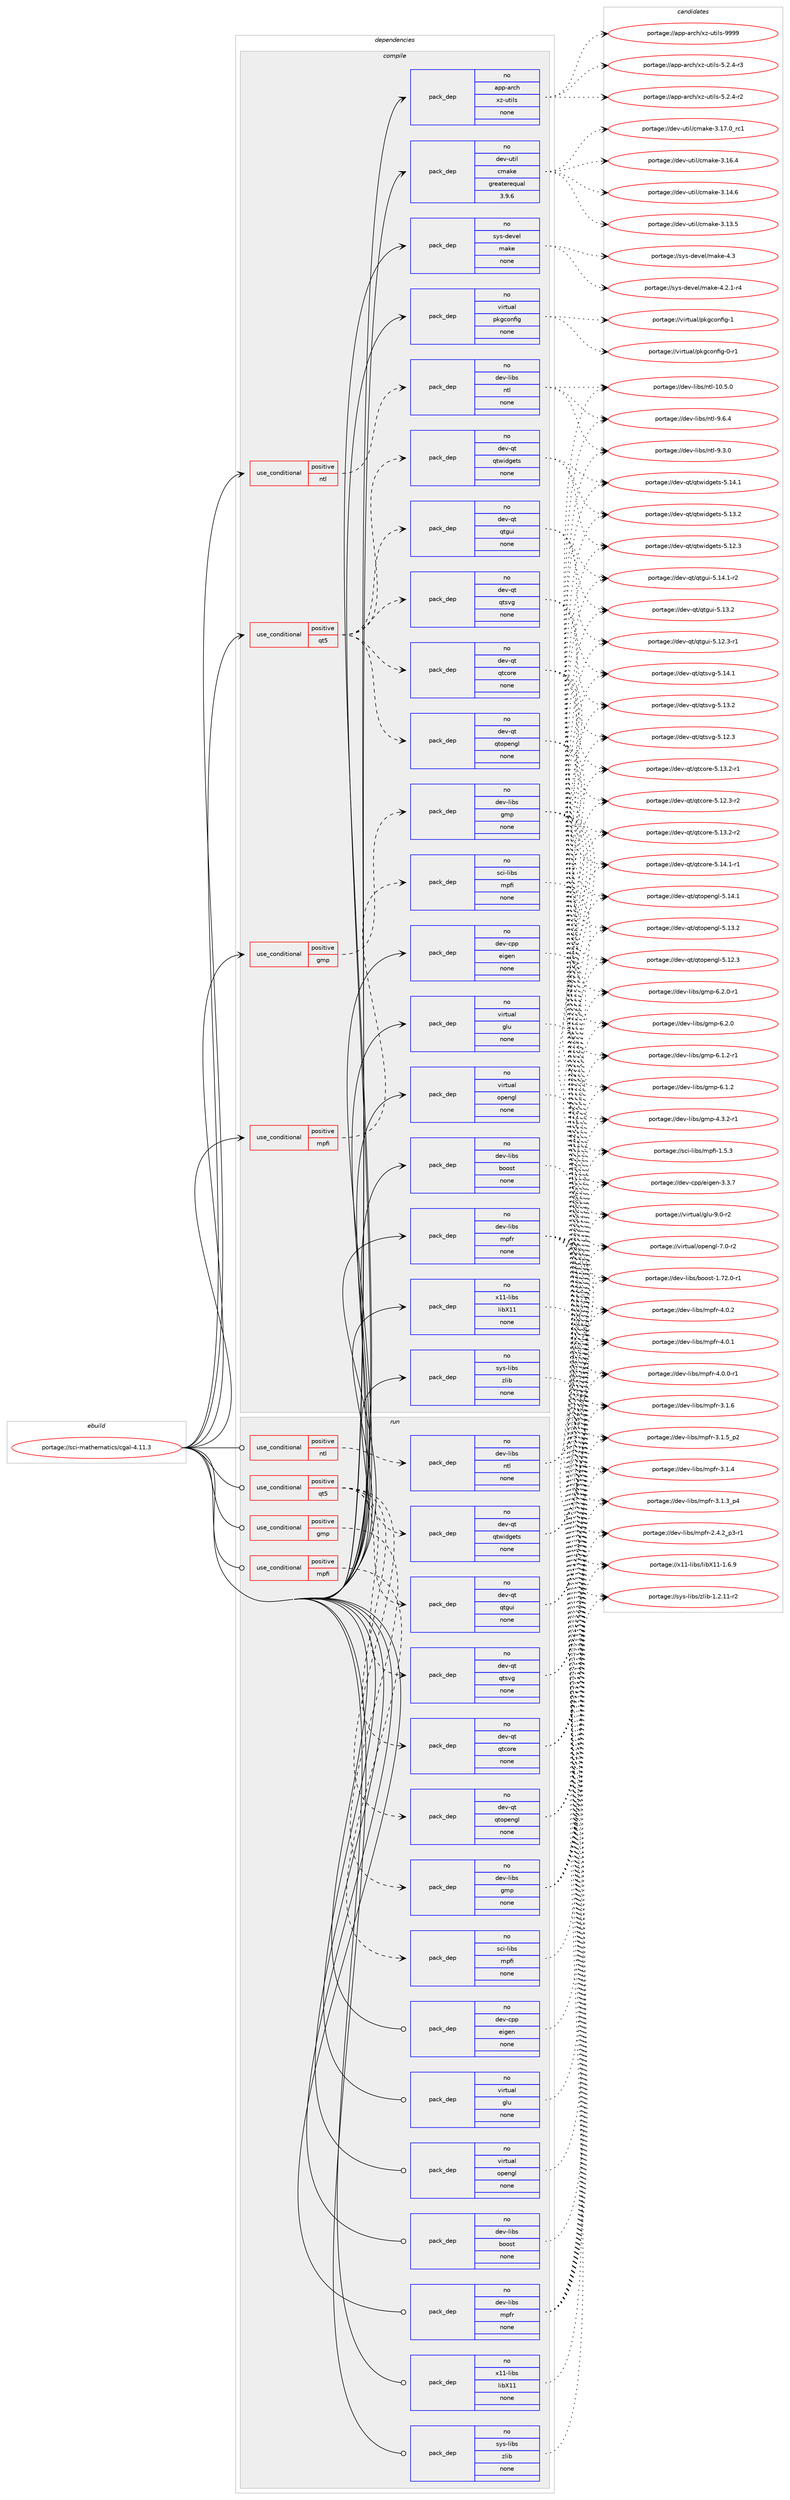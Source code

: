 digraph prolog {

# *************
# Graph options
# *************

newrank=true;
concentrate=true;
compound=true;
graph [rankdir=LR,fontname=Helvetica,fontsize=10,ranksep=1.5];#, ranksep=2.5, nodesep=0.2];
edge  [arrowhead=vee];
node  [fontname=Helvetica,fontsize=10];

# **********
# The ebuild
# **********

subgraph cluster_leftcol {
color=gray;
rank=same;
label=<<i>ebuild</i>>;
id [label="portage://sci-mathematics/cgal-4.11.3", color=red, width=4, href="../sci-mathematics/cgal-4.11.3.svg"];
}

# ****************
# The dependencies
# ****************

subgraph cluster_midcol {
color=gray;
label=<<i>dependencies</i>>;
subgraph cluster_compile {
fillcolor="#eeeeee";
style=filled;
label=<<i>compile</i>>;
subgraph cond17360 {
dependency87173 [label=<<TABLE BORDER="0" CELLBORDER="1" CELLSPACING="0" CELLPADDING="4"><TR><TD ROWSPAN="3" CELLPADDING="10">use_conditional</TD></TR><TR><TD>positive</TD></TR><TR><TD>gmp</TD></TR></TABLE>>, shape=none, color=red];
subgraph pack68331 {
dependency87174 [label=<<TABLE BORDER="0" CELLBORDER="1" CELLSPACING="0" CELLPADDING="4" WIDTH="220"><TR><TD ROWSPAN="6" CELLPADDING="30">pack_dep</TD></TR><TR><TD WIDTH="110">no</TD></TR><TR><TD>dev-libs</TD></TR><TR><TD>gmp</TD></TR><TR><TD>none</TD></TR><TR><TD></TD></TR></TABLE>>, shape=none, color=blue];
}
dependency87173:e -> dependency87174:w [weight=20,style="dashed",arrowhead="vee"];
}
id:e -> dependency87173:w [weight=20,style="solid",arrowhead="vee"];
subgraph cond17361 {
dependency87175 [label=<<TABLE BORDER="0" CELLBORDER="1" CELLSPACING="0" CELLPADDING="4"><TR><TD ROWSPAN="3" CELLPADDING="10">use_conditional</TD></TR><TR><TD>positive</TD></TR><TR><TD>mpfi</TD></TR></TABLE>>, shape=none, color=red];
subgraph pack68332 {
dependency87176 [label=<<TABLE BORDER="0" CELLBORDER="1" CELLSPACING="0" CELLPADDING="4" WIDTH="220"><TR><TD ROWSPAN="6" CELLPADDING="30">pack_dep</TD></TR><TR><TD WIDTH="110">no</TD></TR><TR><TD>sci-libs</TD></TR><TR><TD>mpfi</TD></TR><TR><TD>none</TD></TR><TR><TD></TD></TR></TABLE>>, shape=none, color=blue];
}
dependency87175:e -> dependency87176:w [weight=20,style="dashed",arrowhead="vee"];
}
id:e -> dependency87175:w [weight=20,style="solid",arrowhead="vee"];
subgraph cond17362 {
dependency87177 [label=<<TABLE BORDER="0" CELLBORDER="1" CELLSPACING="0" CELLPADDING="4"><TR><TD ROWSPAN="3" CELLPADDING="10">use_conditional</TD></TR><TR><TD>positive</TD></TR><TR><TD>ntl</TD></TR></TABLE>>, shape=none, color=red];
subgraph pack68333 {
dependency87178 [label=<<TABLE BORDER="0" CELLBORDER="1" CELLSPACING="0" CELLPADDING="4" WIDTH="220"><TR><TD ROWSPAN="6" CELLPADDING="30">pack_dep</TD></TR><TR><TD WIDTH="110">no</TD></TR><TR><TD>dev-libs</TD></TR><TR><TD>ntl</TD></TR><TR><TD>none</TD></TR><TR><TD></TD></TR></TABLE>>, shape=none, color=blue];
}
dependency87177:e -> dependency87178:w [weight=20,style="dashed",arrowhead="vee"];
}
id:e -> dependency87177:w [weight=20,style="solid",arrowhead="vee"];
subgraph cond17363 {
dependency87179 [label=<<TABLE BORDER="0" CELLBORDER="1" CELLSPACING="0" CELLPADDING="4"><TR><TD ROWSPAN="3" CELLPADDING="10">use_conditional</TD></TR><TR><TD>positive</TD></TR><TR><TD>qt5</TD></TR></TABLE>>, shape=none, color=red];
subgraph pack68334 {
dependency87180 [label=<<TABLE BORDER="0" CELLBORDER="1" CELLSPACING="0" CELLPADDING="4" WIDTH="220"><TR><TD ROWSPAN="6" CELLPADDING="30">pack_dep</TD></TR><TR><TD WIDTH="110">no</TD></TR><TR><TD>dev-qt</TD></TR><TR><TD>qtcore</TD></TR><TR><TD>none</TD></TR><TR><TD></TD></TR></TABLE>>, shape=none, color=blue];
}
dependency87179:e -> dependency87180:w [weight=20,style="dashed",arrowhead="vee"];
subgraph pack68335 {
dependency87181 [label=<<TABLE BORDER="0" CELLBORDER="1" CELLSPACING="0" CELLPADDING="4" WIDTH="220"><TR><TD ROWSPAN="6" CELLPADDING="30">pack_dep</TD></TR><TR><TD WIDTH="110">no</TD></TR><TR><TD>dev-qt</TD></TR><TR><TD>qtgui</TD></TR><TR><TD>none</TD></TR><TR><TD></TD></TR></TABLE>>, shape=none, color=blue];
}
dependency87179:e -> dependency87181:w [weight=20,style="dashed",arrowhead="vee"];
subgraph pack68336 {
dependency87182 [label=<<TABLE BORDER="0" CELLBORDER="1" CELLSPACING="0" CELLPADDING="4" WIDTH="220"><TR><TD ROWSPAN="6" CELLPADDING="30">pack_dep</TD></TR><TR><TD WIDTH="110">no</TD></TR><TR><TD>dev-qt</TD></TR><TR><TD>qtopengl</TD></TR><TR><TD>none</TD></TR><TR><TD></TD></TR></TABLE>>, shape=none, color=blue];
}
dependency87179:e -> dependency87182:w [weight=20,style="dashed",arrowhead="vee"];
subgraph pack68337 {
dependency87183 [label=<<TABLE BORDER="0" CELLBORDER="1" CELLSPACING="0" CELLPADDING="4" WIDTH="220"><TR><TD ROWSPAN="6" CELLPADDING="30">pack_dep</TD></TR><TR><TD WIDTH="110">no</TD></TR><TR><TD>dev-qt</TD></TR><TR><TD>qtsvg</TD></TR><TR><TD>none</TD></TR><TR><TD></TD></TR></TABLE>>, shape=none, color=blue];
}
dependency87179:e -> dependency87183:w [weight=20,style="dashed",arrowhead="vee"];
subgraph pack68338 {
dependency87184 [label=<<TABLE BORDER="0" CELLBORDER="1" CELLSPACING="0" CELLPADDING="4" WIDTH="220"><TR><TD ROWSPAN="6" CELLPADDING="30">pack_dep</TD></TR><TR><TD WIDTH="110">no</TD></TR><TR><TD>dev-qt</TD></TR><TR><TD>qtwidgets</TD></TR><TR><TD>none</TD></TR><TR><TD></TD></TR></TABLE>>, shape=none, color=blue];
}
dependency87179:e -> dependency87184:w [weight=20,style="dashed",arrowhead="vee"];
}
id:e -> dependency87179:w [weight=20,style="solid",arrowhead="vee"];
subgraph pack68339 {
dependency87185 [label=<<TABLE BORDER="0" CELLBORDER="1" CELLSPACING="0" CELLPADDING="4" WIDTH="220"><TR><TD ROWSPAN="6" CELLPADDING="30">pack_dep</TD></TR><TR><TD WIDTH="110">no</TD></TR><TR><TD>app-arch</TD></TR><TR><TD>xz-utils</TD></TR><TR><TD>none</TD></TR><TR><TD></TD></TR></TABLE>>, shape=none, color=blue];
}
id:e -> dependency87185:w [weight=20,style="solid",arrowhead="vee"];
subgraph pack68340 {
dependency87186 [label=<<TABLE BORDER="0" CELLBORDER="1" CELLSPACING="0" CELLPADDING="4" WIDTH="220"><TR><TD ROWSPAN="6" CELLPADDING="30">pack_dep</TD></TR><TR><TD WIDTH="110">no</TD></TR><TR><TD>dev-cpp</TD></TR><TR><TD>eigen</TD></TR><TR><TD>none</TD></TR><TR><TD></TD></TR></TABLE>>, shape=none, color=blue];
}
id:e -> dependency87186:w [weight=20,style="solid",arrowhead="vee"];
subgraph pack68341 {
dependency87187 [label=<<TABLE BORDER="0" CELLBORDER="1" CELLSPACING="0" CELLPADDING="4" WIDTH="220"><TR><TD ROWSPAN="6" CELLPADDING="30">pack_dep</TD></TR><TR><TD WIDTH="110">no</TD></TR><TR><TD>dev-libs</TD></TR><TR><TD>boost</TD></TR><TR><TD>none</TD></TR><TR><TD></TD></TR></TABLE>>, shape=none, color=blue];
}
id:e -> dependency87187:w [weight=20,style="solid",arrowhead="vee"];
subgraph pack68342 {
dependency87188 [label=<<TABLE BORDER="0" CELLBORDER="1" CELLSPACING="0" CELLPADDING="4" WIDTH="220"><TR><TD ROWSPAN="6" CELLPADDING="30">pack_dep</TD></TR><TR><TD WIDTH="110">no</TD></TR><TR><TD>dev-libs</TD></TR><TR><TD>mpfr</TD></TR><TR><TD>none</TD></TR><TR><TD></TD></TR></TABLE>>, shape=none, color=blue];
}
id:e -> dependency87188:w [weight=20,style="solid",arrowhead="vee"];
subgraph pack68343 {
dependency87189 [label=<<TABLE BORDER="0" CELLBORDER="1" CELLSPACING="0" CELLPADDING="4" WIDTH="220"><TR><TD ROWSPAN="6" CELLPADDING="30">pack_dep</TD></TR><TR><TD WIDTH="110">no</TD></TR><TR><TD>dev-util</TD></TR><TR><TD>cmake</TD></TR><TR><TD>greaterequal</TD></TR><TR><TD>3.9.6</TD></TR></TABLE>>, shape=none, color=blue];
}
id:e -> dependency87189:w [weight=20,style="solid",arrowhead="vee"];
subgraph pack68344 {
dependency87190 [label=<<TABLE BORDER="0" CELLBORDER="1" CELLSPACING="0" CELLPADDING="4" WIDTH="220"><TR><TD ROWSPAN="6" CELLPADDING="30">pack_dep</TD></TR><TR><TD WIDTH="110">no</TD></TR><TR><TD>sys-devel</TD></TR><TR><TD>make</TD></TR><TR><TD>none</TD></TR><TR><TD></TD></TR></TABLE>>, shape=none, color=blue];
}
id:e -> dependency87190:w [weight=20,style="solid",arrowhead="vee"];
subgraph pack68345 {
dependency87191 [label=<<TABLE BORDER="0" CELLBORDER="1" CELLSPACING="0" CELLPADDING="4" WIDTH="220"><TR><TD ROWSPAN="6" CELLPADDING="30">pack_dep</TD></TR><TR><TD WIDTH="110">no</TD></TR><TR><TD>sys-libs</TD></TR><TR><TD>zlib</TD></TR><TR><TD>none</TD></TR><TR><TD></TD></TR></TABLE>>, shape=none, color=blue];
}
id:e -> dependency87191:w [weight=20,style="solid",arrowhead="vee"];
subgraph pack68346 {
dependency87192 [label=<<TABLE BORDER="0" CELLBORDER="1" CELLSPACING="0" CELLPADDING="4" WIDTH="220"><TR><TD ROWSPAN="6" CELLPADDING="30">pack_dep</TD></TR><TR><TD WIDTH="110">no</TD></TR><TR><TD>virtual</TD></TR><TR><TD>glu</TD></TR><TR><TD>none</TD></TR><TR><TD></TD></TR></TABLE>>, shape=none, color=blue];
}
id:e -> dependency87192:w [weight=20,style="solid",arrowhead="vee"];
subgraph pack68347 {
dependency87193 [label=<<TABLE BORDER="0" CELLBORDER="1" CELLSPACING="0" CELLPADDING="4" WIDTH="220"><TR><TD ROWSPAN="6" CELLPADDING="30">pack_dep</TD></TR><TR><TD WIDTH="110">no</TD></TR><TR><TD>virtual</TD></TR><TR><TD>opengl</TD></TR><TR><TD>none</TD></TR><TR><TD></TD></TR></TABLE>>, shape=none, color=blue];
}
id:e -> dependency87193:w [weight=20,style="solid",arrowhead="vee"];
subgraph pack68348 {
dependency87194 [label=<<TABLE BORDER="0" CELLBORDER="1" CELLSPACING="0" CELLPADDING="4" WIDTH="220"><TR><TD ROWSPAN="6" CELLPADDING="30">pack_dep</TD></TR><TR><TD WIDTH="110">no</TD></TR><TR><TD>virtual</TD></TR><TR><TD>pkgconfig</TD></TR><TR><TD>none</TD></TR><TR><TD></TD></TR></TABLE>>, shape=none, color=blue];
}
id:e -> dependency87194:w [weight=20,style="solid",arrowhead="vee"];
subgraph pack68349 {
dependency87195 [label=<<TABLE BORDER="0" CELLBORDER="1" CELLSPACING="0" CELLPADDING="4" WIDTH="220"><TR><TD ROWSPAN="6" CELLPADDING="30">pack_dep</TD></TR><TR><TD WIDTH="110">no</TD></TR><TR><TD>x11-libs</TD></TR><TR><TD>libX11</TD></TR><TR><TD>none</TD></TR><TR><TD></TD></TR></TABLE>>, shape=none, color=blue];
}
id:e -> dependency87195:w [weight=20,style="solid",arrowhead="vee"];
}
subgraph cluster_compileandrun {
fillcolor="#eeeeee";
style=filled;
label=<<i>compile and run</i>>;
}
subgraph cluster_run {
fillcolor="#eeeeee";
style=filled;
label=<<i>run</i>>;
subgraph cond17364 {
dependency87196 [label=<<TABLE BORDER="0" CELLBORDER="1" CELLSPACING="0" CELLPADDING="4"><TR><TD ROWSPAN="3" CELLPADDING="10">use_conditional</TD></TR><TR><TD>positive</TD></TR><TR><TD>gmp</TD></TR></TABLE>>, shape=none, color=red];
subgraph pack68350 {
dependency87197 [label=<<TABLE BORDER="0" CELLBORDER="1" CELLSPACING="0" CELLPADDING="4" WIDTH="220"><TR><TD ROWSPAN="6" CELLPADDING="30">pack_dep</TD></TR><TR><TD WIDTH="110">no</TD></TR><TR><TD>dev-libs</TD></TR><TR><TD>gmp</TD></TR><TR><TD>none</TD></TR><TR><TD></TD></TR></TABLE>>, shape=none, color=blue];
}
dependency87196:e -> dependency87197:w [weight=20,style="dashed",arrowhead="vee"];
}
id:e -> dependency87196:w [weight=20,style="solid",arrowhead="odot"];
subgraph cond17365 {
dependency87198 [label=<<TABLE BORDER="0" CELLBORDER="1" CELLSPACING="0" CELLPADDING="4"><TR><TD ROWSPAN="3" CELLPADDING="10">use_conditional</TD></TR><TR><TD>positive</TD></TR><TR><TD>mpfi</TD></TR></TABLE>>, shape=none, color=red];
subgraph pack68351 {
dependency87199 [label=<<TABLE BORDER="0" CELLBORDER="1" CELLSPACING="0" CELLPADDING="4" WIDTH="220"><TR><TD ROWSPAN="6" CELLPADDING="30">pack_dep</TD></TR><TR><TD WIDTH="110">no</TD></TR><TR><TD>sci-libs</TD></TR><TR><TD>mpfi</TD></TR><TR><TD>none</TD></TR><TR><TD></TD></TR></TABLE>>, shape=none, color=blue];
}
dependency87198:e -> dependency87199:w [weight=20,style="dashed",arrowhead="vee"];
}
id:e -> dependency87198:w [weight=20,style="solid",arrowhead="odot"];
subgraph cond17366 {
dependency87200 [label=<<TABLE BORDER="0" CELLBORDER="1" CELLSPACING="0" CELLPADDING="4"><TR><TD ROWSPAN="3" CELLPADDING="10">use_conditional</TD></TR><TR><TD>positive</TD></TR><TR><TD>ntl</TD></TR></TABLE>>, shape=none, color=red];
subgraph pack68352 {
dependency87201 [label=<<TABLE BORDER="0" CELLBORDER="1" CELLSPACING="0" CELLPADDING="4" WIDTH="220"><TR><TD ROWSPAN="6" CELLPADDING="30">pack_dep</TD></TR><TR><TD WIDTH="110">no</TD></TR><TR><TD>dev-libs</TD></TR><TR><TD>ntl</TD></TR><TR><TD>none</TD></TR><TR><TD></TD></TR></TABLE>>, shape=none, color=blue];
}
dependency87200:e -> dependency87201:w [weight=20,style="dashed",arrowhead="vee"];
}
id:e -> dependency87200:w [weight=20,style="solid",arrowhead="odot"];
subgraph cond17367 {
dependency87202 [label=<<TABLE BORDER="0" CELLBORDER="1" CELLSPACING="0" CELLPADDING="4"><TR><TD ROWSPAN="3" CELLPADDING="10">use_conditional</TD></TR><TR><TD>positive</TD></TR><TR><TD>qt5</TD></TR></TABLE>>, shape=none, color=red];
subgraph pack68353 {
dependency87203 [label=<<TABLE BORDER="0" CELLBORDER="1" CELLSPACING="0" CELLPADDING="4" WIDTH="220"><TR><TD ROWSPAN="6" CELLPADDING="30">pack_dep</TD></TR><TR><TD WIDTH="110">no</TD></TR><TR><TD>dev-qt</TD></TR><TR><TD>qtcore</TD></TR><TR><TD>none</TD></TR><TR><TD></TD></TR></TABLE>>, shape=none, color=blue];
}
dependency87202:e -> dependency87203:w [weight=20,style="dashed",arrowhead="vee"];
subgraph pack68354 {
dependency87204 [label=<<TABLE BORDER="0" CELLBORDER="1" CELLSPACING="0" CELLPADDING="4" WIDTH="220"><TR><TD ROWSPAN="6" CELLPADDING="30">pack_dep</TD></TR><TR><TD WIDTH="110">no</TD></TR><TR><TD>dev-qt</TD></TR><TR><TD>qtgui</TD></TR><TR><TD>none</TD></TR><TR><TD></TD></TR></TABLE>>, shape=none, color=blue];
}
dependency87202:e -> dependency87204:w [weight=20,style="dashed",arrowhead="vee"];
subgraph pack68355 {
dependency87205 [label=<<TABLE BORDER="0" CELLBORDER="1" CELLSPACING="0" CELLPADDING="4" WIDTH="220"><TR><TD ROWSPAN="6" CELLPADDING="30">pack_dep</TD></TR><TR><TD WIDTH="110">no</TD></TR><TR><TD>dev-qt</TD></TR><TR><TD>qtopengl</TD></TR><TR><TD>none</TD></TR><TR><TD></TD></TR></TABLE>>, shape=none, color=blue];
}
dependency87202:e -> dependency87205:w [weight=20,style="dashed",arrowhead="vee"];
subgraph pack68356 {
dependency87206 [label=<<TABLE BORDER="0" CELLBORDER="1" CELLSPACING="0" CELLPADDING="4" WIDTH="220"><TR><TD ROWSPAN="6" CELLPADDING="30">pack_dep</TD></TR><TR><TD WIDTH="110">no</TD></TR><TR><TD>dev-qt</TD></TR><TR><TD>qtsvg</TD></TR><TR><TD>none</TD></TR><TR><TD></TD></TR></TABLE>>, shape=none, color=blue];
}
dependency87202:e -> dependency87206:w [weight=20,style="dashed",arrowhead="vee"];
subgraph pack68357 {
dependency87207 [label=<<TABLE BORDER="0" CELLBORDER="1" CELLSPACING="0" CELLPADDING="4" WIDTH="220"><TR><TD ROWSPAN="6" CELLPADDING="30">pack_dep</TD></TR><TR><TD WIDTH="110">no</TD></TR><TR><TD>dev-qt</TD></TR><TR><TD>qtwidgets</TD></TR><TR><TD>none</TD></TR><TR><TD></TD></TR></TABLE>>, shape=none, color=blue];
}
dependency87202:e -> dependency87207:w [weight=20,style="dashed",arrowhead="vee"];
}
id:e -> dependency87202:w [weight=20,style="solid",arrowhead="odot"];
subgraph pack68358 {
dependency87208 [label=<<TABLE BORDER="0" CELLBORDER="1" CELLSPACING="0" CELLPADDING="4" WIDTH="220"><TR><TD ROWSPAN="6" CELLPADDING="30">pack_dep</TD></TR><TR><TD WIDTH="110">no</TD></TR><TR><TD>dev-cpp</TD></TR><TR><TD>eigen</TD></TR><TR><TD>none</TD></TR><TR><TD></TD></TR></TABLE>>, shape=none, color=blue];
}
id:e -> dependency87208:w [weight=20,style="solid",arrowhead="odot"];
subgraph pack68359 {
dependency87209 [label=<<TABLE BORDER="0" CELLBORDER="1" CELLSPACING="0" CELLPADDING="4" WIDTH="220"><TR><TD ROWSPAN="6" CELLPADDING="30">pack_dep</TD></TR><TR><TD WIDTH="110">no</TD></TR><TR><TD>dev-libs</TD></TR><TR><TD>boost</TD></TR><TR><TD>none</TD></TR><TR><TD></TD></TR></TABLE>>, shape=none, color=blue];
}
id:e -> dependency87209:w [weight=20,style="solid",arrowhead="odot"];
subgraph pack68360 {
dependency87210 [label=<<TABLE BORDER="0" CELLBORDER="1" CELLSPACING="0" CELLPADDING="4" WIDTH="220"><TR><TD ROWSPAN="6" CELLPADDING="30">pack_dep</TD></TR><TR><TD WIDTH="110">no</TD></TR><TR><TD>dev-libs</TD></TR><TR><TD>mpfr</TD></TR><TR><TD>none</TD></TR><TR><TD></TD></TR></TABLE>>, shape=none, color=blue];
}
id:e -> dependency87210:w [weight=20,style="solid",arrowhead="odot"];
subgraph pack68361 {
dependency87211 [label=<<TABLE BORDER="0" CELLBORDER="1" CELLSPACING="0" CELLPADDING="4" WIDTH="220"><TR><TD ROWSPAN="6" CELLPADDING="30">pack_dep</TD></TR><TR><TD WIDTH="110">no</TD></TR><TR><TD>sys-libs</TD></TR><TR><TD>zlib</TD></TR><TR><TD>none</TD></TR><TR><TD></TD></TR></TABLE>>, shape=none, color=blue];
}
id:e -> dependency87211:w [weight=20,style="solid",arrowhead="odot"];
subgraph pack68362 {
dependency87212 [label=<<TABLE BORDER="0" CELLBORDER="1" CELLSPACING="0" CELLPADDING="4" WIDTH="220"><TR><TD ROWSPAN="6" CELLPADDING="30">pack_dep</TD></TR><TR><TD WIDTH="110">no</TD></TR><TR><TD>virtual</TD></TR><TR><TD>glu</TD></TR><TR><TD>none</TD></TR><TR><TD></TD></TR></TABLE>>, shape=none, color=blue];
}
id:e -> dependency87212:w [weight=20,style="solid",arrowhead="odot"];
subgraph pack68363 {
dependency87213 [label=<<TABLE BORDER="0" CELLBORDER="1" CELLSPACING="0" CELLPADDING="4" WIDTH="220"><TR><TD ROWSPAN="6" CELLPADDING="30">pack_dep</TD></TR><TR><TD WIDTH="110">no</TD></TR><TR><TD>virtual</TD></TR><TR><TD>opengl</TD></TR><TR><TD>none</TD></TR><TR><TD></TD></TR></TABLE>>, shape=none, color=blue];
}
id:e -> dependency87213:w [weight=20,style="solid",arrowhead="odot"];
subgraph pack68364 {
dependency87214 [label=<<TABLE BORDER="0" CELLBORDER="1" CELLSPACING="0" CELLPADDING="4" WIDTH="220"><TR><TD ROWSPAN="6" CELLPADDING="30">pack_dep</TD></TR><TR><TD WIDTH="110">no</TD></TR><TR><TD>x11-libs</TD></TR><TR><TD>libX11</TD></TR><TR><TD>none</TD></TR><TR><TD></TD></TR></TABLE>>, shape=none, color=blue];
}
id:e -> dependency87214:w [weight=20,style="solid",arrowhead="odot"];
}
}

# **************
# The candidates
# **************

subgraph cluster_choices {
rank=same;
color=gray;
label=<<i>candidates</i>>;

subgraph choice68331 {
color=black;
nodesep=1;
choice1001011184510810598115471031091124554465046484511449 [label="portage://dev-libs/gmp-6.2.0-r1", color=red, width=4,href="../dev-libs/gmp-6.2.0-r1.svg"];
choice100101118451081059811547103109112455446504648 [label="portage://dev-libs/gmp-6.2.0", color=red, width=4,href="../dev-libs/gmp-6.2.0.svg"];
choice1001011184510810598115471031091124554464946504511449 [label="portage://dev-libs/gmp-6.1.2-r1", color=red, width=4,href="../dev-libs/gmp-6.1.2-r1.svg"];
choice100101118451081059811547103109112455446494650 [label="portage://dev-libs/gmp-6.1.2", color=red, width=4,href="../dev-libs/gmp-6.1.2.svg"];
choice1001011184510810598115471031091124552465146504511449 [label="portage://dev-libs/gmp-4.3.2-r1", color=red, width=4,href="../dev-libs/gmp-4.3.2-r1.svg"];
dependency87174:e -> choice1001011184510810598115471031091124554465046484511449:w [style=dotted,weight="100"];
dependency87174:e -> choice100101118451081059811547103109112455446504648:w [style=dotted,weight="100"];
dependency87174:e -> choice1001011184510810598115471031091124554464946504511449:w [style=dotted,weight="100"];
dependency87174:e -> choice100101118451081059811547103109112455446494650:w [style=dotted,weight="100"];
dependency87174:e -> choice1001011184510810598115471031091124552465146504511449:w [style=dotted,weight="100"];
}
subgraph choice68332 {
color=black;
nodesep=1;
choice11599105451081059811547109112102105454946534651 [label="portage://sci-libs/mpfi-1.5.3", color=red, width=4,href="../sci-libs/mpfi-1.5.3.svg"];
dependency87176:e -> choice11599105451081059811547109112102105454946534651:w [style=dotted,weight="100"];
}
subgraph choice68333 {
color=black;
nodesep=1;
choice100101118451081059811547110116108455746544652 [label="portage://dev-libs/ntl-9.6.4", color=red, width=4,href="../dev-libs/ntl-9.6.4.svg"];
choice100101118451081059811547110116108455746514648 [label="portage://dev-libs/ntl-9.3.0", color=red, width=4,href="../dev-libs/ntl-9.3.0.svg"];
choice10010111845108105981154711011610845494846534648 [label="portage://dev-libs/ntl-10.5.0", color=red, width=4,href="../dev-libs/ntl-10.5.0.svg"];
dependency87178:e -> choice100101118451081059811547110116108455746544652:w [style=dotted,weight="100"];
dependency87178:e -> choice100101118451081059811547110116108455746514648:w [style=dotted,weight="100"];
dependency87178:e -> choice10010111845108105981154711011610845494846534648:w [style=dotted,weight="100"];
}
subgraph choice68334 {
color=black;
nodesep=1;
choice100101118451131164711311699111114101455346495246494511449 [label="portage://dev-qt/qtcore-5.14.1-r1", color=red, width=4,href="../dev-qt/qtcore-5.14.1-r1.svg"];
choice100101118451131164711311699111114101455346495146504511450 [label="portage://dev-qt/qtcore-5.13.2-r2", color=red, width=4,href="../dev-qt/qtcore-5.13.2-r2.svg"];
choice100101118451131164711311699111114101455346495146504511449 [label="portage://dev-qt/qtcore-5.13.2-r1", color=red, width=4,href="../dev-qt/qtcore-5.13.2-r1.svg"];
choice100101118451131164711311699111114101455346495046514511450 [label="portage://dev-qt/qtcore-5.12.3-r2", color=red, width=4,href="../dev-qt/qtcore-5.12.3-r2.svg"];
dependency87180:e -> choice100101118451131164711311699111114101455346495246494511449:w [style=dotted,weight="100"];
dependency87180:e -> choice100101118451131164711311699111114101455346495146504511450:w [style=dotted,weight="100"];
dependency87180:e -> choice100101118451131164711311699111114101455346495146504511449:w [style=dotted,weight="100"];
dependency87180:e -> choice100101118451131164711311699111114101455346495046514511450:w [style=dotted,weight="100"];
}
subgraph choice68335 {
color=black;
nodesep=1;
choice1001011184511311647113116103117105455346495246494511450 [label="portage://dev-qt/qtgui-5.14.1-r2", color=red, width=4,href="../dev-qt/qtgui-5.14.1-r2.svg"];
choice100101118451131164711311610311710545534649514650 [label="portage://dev-qt/qtgui-5.13.2", color=red, width=4,href="../dev-qt/qtgui-5.13.2.svg"];
choice1001011184511311647113116103117105455346495046514511449 [label="portage://dev-qt/qtgui-5.12.3-r1", color=red, width=4,href="../dev-qt/qtgui-5.12.3-r1.svg"];
dependency87181:e -> choice1001011184511311647113116103117105455346495246494511450:w [style=dotted,weight="100"];
dependency87181:e -> choice100101118451131164711311610311710545534649514650:w [style=dotted,weight="100"];
dependency87181:e -> choice1001011184511311647113116103117105455346495046514511449:w [style=dotted,weight="100"];
}
subgraph choice68336 {
color=black;
nodesep=1;
choice100101118451131164711311611111210111010310845534649524649 [label="portage://dev-qt/qtopengl-5.14.1", color=red, width=4,href="../dev-qt/qtopengl-5.14.1.svg"];
choice100101118451131164711311611111210111010310845534649514650 [label="portage://dev-qt/qtopengl-5.13.2", color=red, width=4,href="../dev-qt/qtopengl-5.13.2.svg"];
choice100101118451131164711311611111210111010310845534649504651 [label="portage://dev-qt/qtopengl-5.12.3", color=red, width=4,href="../dev-qt/qtopengl-5.12.3.svg"];
dependency87182:e -> choice100101118451131164711311611111210111010310845534649524649:w [style=dotted,weight="100"];
dependency87182:e -> choice100101118451131164711311611111210111010310845534649514650:w [style=dotted,weight="100"];
dependency87182:e -> choice100101118451131164711311611111210111010310845534649504651:w [style=dotted,weight="100"];
}
subgraph choice68337 {
color=black;
nodesep=1;
choice100101118451131164711311611511810345534649524649 [label="portage://dev-qt/qtsvg-5.14.1", color=red, width=4,href="../dev-qt/qtsvg-5.14.1.svg"];
choice100101118451131164711311611511810345534649514650 [label="portage://dev-qt/qtsvg-5.13.2", color=red, width=4,href="../dev-qt/qtsvg-5.13.2.svg"];
choice100101118451131164711311611511810345534649504651 [label="portage://dev-qt/qtsvg-5.12.3", color=red, width=4,href="../dev-qt/qtsvg-5.12.3.svg"];
dependency87183:e -> choice100101118451131164711311611511810345534649524649:w [style=dotted,weight="100"];
dependency87183:e -> choice100101118451131164711311611511810345534649514650:w [style=dotted,weight="100"];
dependency87183:e -> choice100101118451131164711311611511810345534649504651:w [style=dotted,weight="100"];
}
subgraph choice68338 {
color=black;
nodesep=1;
choice100101118451131164711311611910510010310111611545534649524649 [label="portage://dev-qt/qtwidgets-5.14.1", color=red, width=4,href="../dev-qt/qtwidgets-5.14.1.svg"];
choice100101118451131164711311611910510010310111611545534649514650 [label="portage://dev-qt/qtwidgets-5.13.2", color=red, width=4,href="../dev-qt/qtwidgets-5.13.2.svg"];
choice100101118451131164711311611910510010310111611545534649504651 [label="portage://dev-qt/qtwidgets-5.12.3", color=red, width=4,href="../dev-qt/qtwidgets-5.12.3.svg"];
dependency87184:e -> choice100101118451131164711311611910510010310111611545534649524649:w [style=dotted,weight="100"];
dependency87184:e -> choice100101118451131164711311611910510010310111611545534649514650:w [style=dotted,weight="100"];
dependency87184:e -> choice100101118451131164711311611910510010310111611545534649504651:w [style=dotted,weight="100"];
}
subgraph choice68339 {
color=black;
nodesep=1;
choice9711211245971149910447120122451171161051081154557575757 [label="portage://app-arch/xz-utils-9999", color=red, width=4,href="../app-arch/xz-utils-9999.svg"];
choice9711211245971149910447120122451171161051081154553465046524511451 [label="portage://app-arch/xz-utils-5.2.4-r3", color=red, width=4,href="../app-arch/xz-utils-5.2.4-r3.svg"];
choice9711211245971149910447120122451171161051081154553465046524511450 [label="portage://app-arch/xz-utils-5.2.4-r2", color=red, width=4,href="../app-arch/xz-utils-5.2.4-r2.svg"];
dependency87185:e -> choice9711211245971149910447120122451171161051081154557575757:w [style=dotted,weight="100"];
dependency87185:e -> choice9711211245971149910447120122451171161051081154553465046524511451:w [style=dotted,weight="100"];
dependency87185:e -> choice9711211245971149910447120122451171161051081154553465046524511450:w [style=dotted,weight="100"];
}
subgraph choice68340 {
color=black;
nodesep=1;
choice100101118459911211247101105103101110455146514655 [label="portage://dev-cpp/eigen-3.3.7", color=red, width=4,href="../dev-cpp/eigen-3.3.7.svg"];
dependency87186:e -> choice100101118459911211247101105103101110455146514655:w [style=dotted,weight="100"];
}
subgraph choice68341 {
color=black;
nodesep=1;
choice10010111845108105981154798111111115116454946555046484511449 [label="portage://dev-libs/boost-1.72.0-r1", color=red, width=4,href="../dev-libs/boost-1.72.0-r1.svg"];
dependency87187:e -> choice10010111845108105981154798111111115116454946555046484511449:w [style=dotted,weight="100"];
}
subgraph choice68342 {
color=black;
nodesep=1;
choice100101118451081059811547109112102114455246484650 [label="portage://dev-libs/mpfr-4.0.2", color=red, width=4,href="../dev-libs/mpfr-4.0.2.svg"];
choice100101118451081059811547109112102114455246484649 [label="portage://dev-libs/mpfr-4.0.1", color=red, width=4,href="../dev-libs/mpfr-4.0.1.svg"];
choice1001011184510810598115471091121021144552464846484511449 [label="portage://dev-libs/mpfr-4.0.0-r1", color=red, width=4,href="../dev-libs/mpfr-4.0.0-r1.svg"];
choice100101118451081059811547109112102114455146494654 [label="portage://dev-libs/mpfr-3.1.6", color=red, width=4,href="../dev-libs/mpfr-3.1.6.svg"];
choice1001011184510810598115471091121021144551464946539511250 [label="portage://dev-libs/mpfr-3.1.5_p2", color=red, width=4,href="../dev-libs/mpfr-3.1.5_p2.svg"];
choice100101118451081059811547109112102114455146494652 [label="portage://dev-libs/mpfr-3.1.4", color=red, width=4,href="../dev-libs/mpfr-3.1.4.svg"];
choice1001011184510810598115471091121021144551464946519511252 [label="portage://dev-libs/mpfr-3.1.3_p4", color=red, width=4,href="../dev-libs/mpfr-3.1.3_p4.svg"];
choice10010111845108105981154710911210211445504652465095112514511449 [label="portage://dev-libs/mpfr-2.4.2_p3-r1", color=red, width=4,href="../dev-libs/mpfr-2.4.2_p3-r1.svg"];
dependency87188:e -> choice100101118451081059811547109112102114455246484650:w [style=dotted,weight="100"];
dependency87188:e -> choice100101118451081059811547109112102114455246484649:w [style=dotted,weight="100"];
dependency87188:e -> choice1001011184510810598115471091121021144552464846484511449:w [style=dotted,weight="100"];
dependency87188:e -> choice100101118451081059811547109112102114455146494654:w [style=dotted,weight="100"];
dependency87188:e -> choice1001011184510810598115471091121021144551464946539511250:w [style=dotted,weight="100"];
dependency87188:e -> choice100101118451081059811547109112102114455146494652:w [style=dotted,weight="100"];
dependency87188:e -> choice1001011184510810598115471091121021144551464946519511252:w [style=dotted,weight="100"];
dependency87188:e -> choice10010111845108105981154710911210211445504652465095112514511449:w [style=dotted,weight="100"];
}
subgraph choice68343 {
color=black;
nodesep=1;
choice1001011184511711610510847991099710710145514649554648951149949 [label="portage://dev-util/cmake-3.17.0_rc1", color=red, width=4,href="../dev-util/cmake-3.17.0_rc1.svg"];
choice1001011184511711610510847991099710710145514649544652 [label="portage://dev-util/cmake-3.16.4", color=red, width=4,href="../dev-util/cmake-3.16.4.svg"];
choice1001011184511711610510847991099710710145514649524654 [label="portage://dev-util/cmake-3.14.6", color=red, width=4,href="../dev-util/cmake-3.14.6.svg"];
choice1001011184511711610510847991099710710145514649514653 [label="portage://dev-util/cmake-3.13.5", color=red, width=4,href="../dev-util/cmake-3.13.5.svg"];
dependency87189:e -> choice1001011184511711610510847991099710710145514649554648951149949:w [style=dotted,weight="100"];
dependency87189:e -> choice1001011184511711610510847991099710710145514649544652:w [style=dotted,weight="100"];
dependency87189:e -> choice1001011184511711610510847991099710710145514649524654:w [style=dotted,weight="100"];
dependency87189:e -> choice1001011184511711610510847991099710710145514649514653:w [style=dotted,weight="100"];
}
subgraph choice68344 {
color=black;
nodesep=1;
choice11512111545100101118101108471099710710145524651 [label="portage://sys-devel/make-4.3", color=red, width=4,href="../sys-devel/make-4.3.svg"];
choice1151211154510010111810110847109971071014552465046494511452 [label="portage://sys-devel/make-4.2.1-r4", color=red, width=4,href="../sys-devel/make-4.2.1-r4.svg"];
dependency87190:e -> choice11512111545100101118101108471099710710145524651:w [style=dotted,weight="100"];
dependency87190:e -> choice1151211154510010111810110847109971071014552465046494511452:w [style=dotted,weight="100"];
}
subgraph choice68345 {
color=black;
nodesep=1;
choice11512111545108105981154712210810598454946504649494511450 [label="portage://sys-libs/zlib-1.2.11-r2", color=red, width=4,href="../sys-libs/zlib-1.2.11-r2.svg"];
dependency87191:e -> choice11512111545108105981154712210810598454946504649494511450:w [style=dotted,weight="100"];
}
subgraph choice68346 {
color=black;
nodesep=1;
choice1181051141161179710847103108117455746484511450 [label="portage://virtual/glu-9.0-r2", color=red, width=4,href="../virtual/glu-9.0-r2.svg"];
dependency87192:e -> choice1181051141161179710847103108117455746484511450:w [style=dotted,weight="100"];
}
subgraph choice68347 {
color=black;
nodesep=1;
choice1181051141161179710847111112101110103108455546484511450 [label="portage://virtual/opengl-7.0-r2", color=red, width=4,href="../virtual/opengl-7.0-r2.svg"];
dependency87193:e -> choice1181051141161179710847111112101110103108455546484511450:w [style=dotted,weight="100"];
}
subgraph choice68348 {
color=black;
nodesep=1;
choice1181051141161179710847112107103991111101021051034549 [label="portage://virtual/pkgconfig-1", color=red, width=4,href="../virtual/pkgconfig-1.svg"];
choice11810511411611797108471121071039911111010210510345484511449 [label="portage://virtual/pkgconfig-0-r1", color=red, width=4,href="../virtual/pkgconfig-0-r1.svg"];
dependency87194:e -> choice1181051141161179710847112107103991111101021051034549:w [style=dotted,weight="100"];
dependency87194:e -> choice11810511411611797108471121071039911111010210510345484511449:w [style=dotted,weight="100"];
}
subgraph choice68349 {
color=black;
nodesep=1;
choice120494945108105981154710810598884949454946544657 [label="portage://x11-libs/libX11-1.6.9", color=red, width=4,href="../x11-libs/libX11-1.6.9.svg"];
dependency87195:e -> choice120494945108105981154710810598884949454946544657:w [style=dotted,weight="100"];
}
subgraph choice68350 {
color=black;
nodesep=1;
choice1001011184510810598115471031091124554465046484511449 [label="portage://dev-libs/gmp-6.2.0-r1", color=red, width=4,href="../dev-libs/gmp-6.2.0-r1.svg"];
choice100101118451081059811547103109112455446504648 [label="portage://dev-libs/gmp-6.2.0", color=red, width=4,href="../dev-libs/gmp-6.2.0.svg"];
choice1001011184510810598115471031091124554464946504511449 [label="portage://dev-libs/gmp-6.1.2-r1", color=red, width=4,href="../dev-libs/gmp-6.1.2-r1.svg"];
choice100101118451081059811547103109112455446494650 [label="portage://dev-libs/gmp-6.1.2", color=red, width=4,href="../dev-libs/gmp-6.1.2.svg"];
choice1001011184510810598115471031091124552465146504511449 [label="portage://dev-libs/gmp-4.3.2-r1", color=red, width=4,href="../dev-libs/gmp-4.3.2-r1.svg"];
dependency87197:e -> choice1001011184510810598115471031091124554465046484511449:w [style=dotted,weight="100"];
dependency87197:e -> choice100101118451081059811547103109112455446504648:w [style=dotted,weight="100"];
dependency87197:e -> choice1001011184510810598115471031091124554464946504511449:w [style=dotted,weight="100"];
dependency87197:e -> choice100101118451081059811547103109112455446494650:w [style=dotted,weight="100"];
dependency87197:e -> choice1001011184510810598115471031091124552465146504511449:w [style=dotted,weight="100"];
}
subgraph choice68351 {
color=black;
nodesep=1;
choice11599105451081059811547109112102105454946534651 [label="portage://sci-libs/mpfi-1.5.3", color=red, width=4,href="../sci-libs/mpfi-1.5.3.svg"];
dependency87199:e -> choice11599105451081059811547109112102105454946534651:w [style=dotted,weight="100"];
}
subgraph choice68352 {
color=black;
nodesep=1;
choice100101118451081059811547110116108455746544652 [label="portage://dev-libs/ntl-9.6.4", color=red, width=4,href="../dev-libs/ntl-9.6.4.svg"];
choice100101118451081059811547110116108455746514648 [label="portage://dev-libs/ntl-9.3.0", color=red, width=4,href="../dev-libs/ntl-9.3.0.svg"];
choice10010111845108105981154711011610845494846534648 [label="portage://dev-libs/ntl-10.5.0", color=red, width=4,href="../dev-libs/ntl-10.5.0.svg"];
dependency87201:e -> choice100101118451081059811547110116108455746544652:w [style=dotted,weight="100"];
dependency87201:e -> choice100101118451081059811547110116108455746514648:w [style=dotted,weight="100"];
dependency87201:e -> choice10010111845108105981154711011610845494846534648:w [style=dotted,weight="100"];
}
subgraph choice68353 {
color=black;
nodesep=1;
choice100101118451131164711311699111114101455346495246494511449 [label="portage://dev-qt/qtcore-5.14.1-r1", color=red, width=4,href="../dev-qt/qtcore-5.14.1-r1.svg"];
choice100101118451131164711311699111114101455346495146504511450 [label="portage://dev-qt/qtcore-5.13.2-r2", color=red, width=4,href="../dev-qt/qtcore-5.13.2-r2.svg"];
choice100101118451131164711311699111114101455346495146504511449 [label="portage://dev-qt/qtcore-5.13.2-r1", color=red, width=4,href="../dev-qt/qtcore-5.13.2-r1.svg"];
choice100101118451131164711311699111114101455346495046514511450 [label="portage://dev-qt/qtcore-5.12.3-r2", color=red, width=4,href="../dev-qt/qtcore-5.12.3-r2.svg"];
dependency87203:e -> choice100101118451131164711311699111114101455346495246494511449:w [style=dotted,weight="100"];
dependency87203:e -> choice100101118451131164711311699111114101455346495146504511450:w [style=dotted,weight="100"];
dependency87203:e -> choice100101118451131164711311699111114101455346495146504511449:w [style=dotted,weight="100"];
dependency87203:e -> choice100101118451131164711311699111114101455346495046514511450:w [style=dotted,weight="100"];
}
subgraph choice68354 {
color=black;
nodesep=1;
choice1001011184511311647113116103117105455346495246494511450 [label="portage://dev-qt/qtgui-5.14.1-r2", color=red, width=4,href="../dev-qt/qtgui-5.14.1-r2.svg"];
choice100101118451131164711311610311710545534649514650 [label="portage://dev-qt/qtgui-5.13.2", color=red, width=4,href="../dev-qt/qtgui-5.13.2.svg"];
choice1001011184511311647113116103117105455346495046514511449 [label="portage://dev-qt/qtgui-5.12.3-r1", color=red, width=4,href="../dev-qt/qtgui-5.12.3-r1.svg"];
dependency87204:e -> choice1001011184511311647113116103117105455346495246494511450:w [style=dotted,weight="100"];
dependency87204:e -> choice100101118451131164711311610311710545534649514650:w [style=dotted,weight="100"];
dependency87204:e -> choice1001011184511311647113116103117105455346495046514511449:w [style=dotted,weight="100"];
}
subgraph choice68355 {
color=black;
nodesep=1;
choice100101118451131164711311611111210111010310845534649524649 [label="portage://dev-qt/qtopengl-5.14.1", color=red, width=4,href="../dev-qt/qtopengl-5.14.1.svg"];
choice100101118451131164711311611111210111010310845534649514650 [label="portage://dev-qt/qtopengl-5.13.2", color=red, width=4,href="../dev-qt/qtopengl-5.13.2.svg"];
choice100101118451131164711311611111210111010310845534649504651 [label="portage://dev-qt/qtopengl-5.12.3", color=red, width=4,href="../dev-qt/qtopengl-5.12.3.svg"];
dependency87205:e -> choice100101118451131164711311611111210111010310845534649524649:w [style=dotted,weight="100"];
dependency87205:e -> choice100101118451131164711311611111210111010310845534649514650:w [style=dotted,weight="100"];
dependency87205:e -> choice100101118451131164711311611111210111010310845534649504651:w [style=dotted,weight="100"];
}
subgraph choice68356 {
color=black;
nodesep=1;
choice100101118451131164711311611511810345534649524649 [label="portage://dev-qt/qtsvg-5.14.1", color=red, width=4,href="../dev-qt/qtsvg-5.14.1.svg"];
choice100101118451131164711311611511810345534649514650 [label="portage://dev-qt/qtsvg-5.13.2", color=red, width=4,href="../dev-qt/qtsvg-5.13.2.svg"];
choice100101118451131164711311611511810345534649504651 [label="portage://dev-qt/qtsvg-5.12.3", color=red, width=4,href="../dev-qt/qtsvg-5.12.3.svg"];
dependency87206:e -> choice100101118451131164711311611511810345534649524649:w [style=dotted,weight="100"];
dependency87206:e -> choice100101118451131164711311611511810345534649514650:w [style=dotted,weight="100"];
dependency87206:e -> choice100101118451131164711311611511810345534649504651:w [style=dotted,weight="100"];
}
subgraph choice68357 {
color=black;
nodesep=1;
choice100101118451131164711311611910510010310111611545534649524649 [label="portage://dev-qt/qtwidgets-5.14.1", color=red, width=4,href="../dev-qt/qtwidgets-5.14.1.svg"];
choice100101118451131164711311611910510010310111611545534649514650 [label="portage://dev-qt/qtwidgets-5.13.2", color=red, width=4,href="../dev-qt/qtwidgets-5.13.2.svg"];
choice100101118451131164711311611910510010310111611545534649504651 [label="portage://dev-qt/qtwidgets-5.12.3", color=red, width=4,href="../dev-qt/qtwidgets-5.12.3.svg"];
dependency87207:e -> choice100101118451131164711311611910510010310111611545534649524649:w [style=dotted,weight="100"];
dependency87207:e -> choice100101118451131164711311611910510010310111611545534649514650:w [style=dotted,weight="100"];
dependency87207:e -> choice100101118451131164711311611910510010310111611545534649504651:w [style=dotted,weight="100"];
}
subgraph choice68358 {
color=black;
nodesep=1;
choice100101118459911211247101105103101110455146514655 [label="portage://dev-cpp/eigen-3.3.7", color=red, width=4,href="../dev-cpp/eigen-3.3.7.svg"];
dependency87208:e -> choice100101118459911211247101105103101110455146514655:w [style=dotted,weight="100"];
}
subgraph choice68359 {
color=black;
nodesep=1;
choice10010111845108105981154798111111115116454946555046484511449 [label="portage://dev-libs/boost-1.72.0-r1", color=red, width=4,href="../dev-libs/boost-1.72.0-r1.svg"];
dependency87209:e -> choice10010111845108105981154798111111115116454946555046484511449:w [style=dotted,weight="100"];
}
subgraph choice68360 {
color=black;
nodesep=1;
choice100101118451081059811547109112102114455246484650 [label="portage://dev-libs/mpfr-4.0.2", color=red, width=4,href="../dev-libs/mpfr-4.0.2.svg"];
choice100101118451081059811547109112102114455246484649 [label="portage://dev-libs/mpfr-4.0.1", color=red, width=4,href="../dev-libs/mpfr-4.0.1.svg"];
choice1001011184510810598115471091121021144552464846484511449 [label="portage://dev-libs/mpfr-4.0.0-r1", color=red, width=4,href="../dev-libs/mpfr-4.0.0-r1.svg"];
choice100101118451081059811547109112102114455146494654 [label="portage://dev-libs/mpfr-3.1.6", color=red, width=4,href="../dev-libs/mpfr-3.1.6.svg"];
choice1001011184510810598115471091121021144551464946539511250 [label="portage://dev-libs/mpfr-3.1.5_p2", color=red, width=4,href="../dev-libs/mpfr-3.1.5_p2.svg"];
choice100101118451081059811547109112102114455146494652 [label="portage://dev-libs/mpfr-3.1.4", color=red, width=4,href="../dev-libs/mpfr-3.1.4.svg"];
choice1001011184510810598115471091121021144551464946519511252 [label="portage://dev-libs/mpfr-3.1.3_p4", color=red, width=4,href="../dev-libs/mpfr-3.1.3_p4.svg"];
choice10010111845108105981154710911210211445504652465095112514511449 [label="portage://dev-libs/mpfr-2.4.2_p3-r1", color=red, width=4,href="../dev-libs/mpfr-2.4.2_p3-r1.svg"];
dependency87210:e -> choice100101118451081059811547109112102114455246484650:w [style=dotted,weight="100"];
dependency87210:e -> choice100101118451081059811547109112102114455246484649:w [style=dotted,weight="100"];
dependency87210:e -> choice1001011184510810598115471091121021144552464846484511449:w [style=dotted,weight="100"];
dependency87210:e -> choice100101118451081059811547109112102114455146494654:w [style=dotted,weight="100"];
dependency87210:e -> choice1001011184510810598115471091121021144551464946539511250:w [style=dotted,weight="100"];
dependency87210:e -> choice100101118451081059811547109112102114455146494652:w [style=dotted,weight="100"];
dependency87210:e -> choice1001011184510810598115471091121021144551464946519511252:w [style=dotted,weight="100"];
dependency87210:e -> choice10010111845108105981154710911210211445504652465095112514511449:w [style=dotted,weight="100"];
}
subgraph choice68361 {
color=black;
nodesep=1;
choice11512111545108105981154712210810598454946504649494511450 [label="portage://sys-libs/zlib-1.2.11-r2", color=red, width=4,href="../sys-libs/zlib-1.2.11-r2.svg"];
dependency87211:e -> choice11512111545108105981154712210810598454946504649494511450:w [style=dotted,weight="100"];
}
subgraph choice68362 {
color=black;
nodesep=1;
choice1181051141161179710847103108117455746484511450 [label="portage://virtual/glu-9.0-r2", color=red, width=4,href="../virtual/glu-9.0-r2.svg"];
dependency87212:e -> choice1181051141161179710847103108117455746484511450:w [style=dotted,weight="100"];
}
subgraph choice68363 {
color=black;
nodesep=1;
choice1181051141161179710847111112101110103108455546484511450 [label="portage://virtual/opengl-7.0-r2", color=red, width=4,href="../virtual/opengl-7.0-r2.svg"];
dependency87213:e -> choice1181051141161179710847111112101110103108455546484511450:w [style=dotted,weight="100"];
}
subgraph choice68364 {
color=black;
nodesep=1;
choice120494945108105981154710810598884949454946544657 [label="portage://x11-libs/libX11-1.6.9", color=red, width=4,href="../x11-libs/libX11-1.6.9.svg"];
dependency87214:e -> choice120494945108105981154710810598884949454946544657:w [style=dotted,weight="100"];
}
}

}
